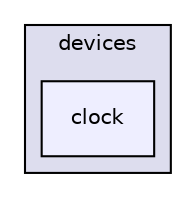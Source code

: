 digraph "python/webiopi/devices/clock" {
  compound=true
  node [ fontsize="10", fontname="Helvetica"];
  edge [ labelfontsize="10", labelfontname="Helvetica"];
  subgraph clusterdir_057d0b970b2631602d36df3d4c352168 {
    graph [ bgcolor="#ddddee", pencolor="black", label="devices" fontname="Helvetica", fontsize="10", URL="dir_057d0b970b2631602d36df3d4c352168.html"]
  dir_cc9cb9a915c803853f2e99fcd2bf41b7 [shape=box, label="clock", style="filled", fillcolor="#eeeeff", pencolor="black", URL="dir_cc9cb9a915c803853f2e99fcd2bf41b7.html"];
  }
}
